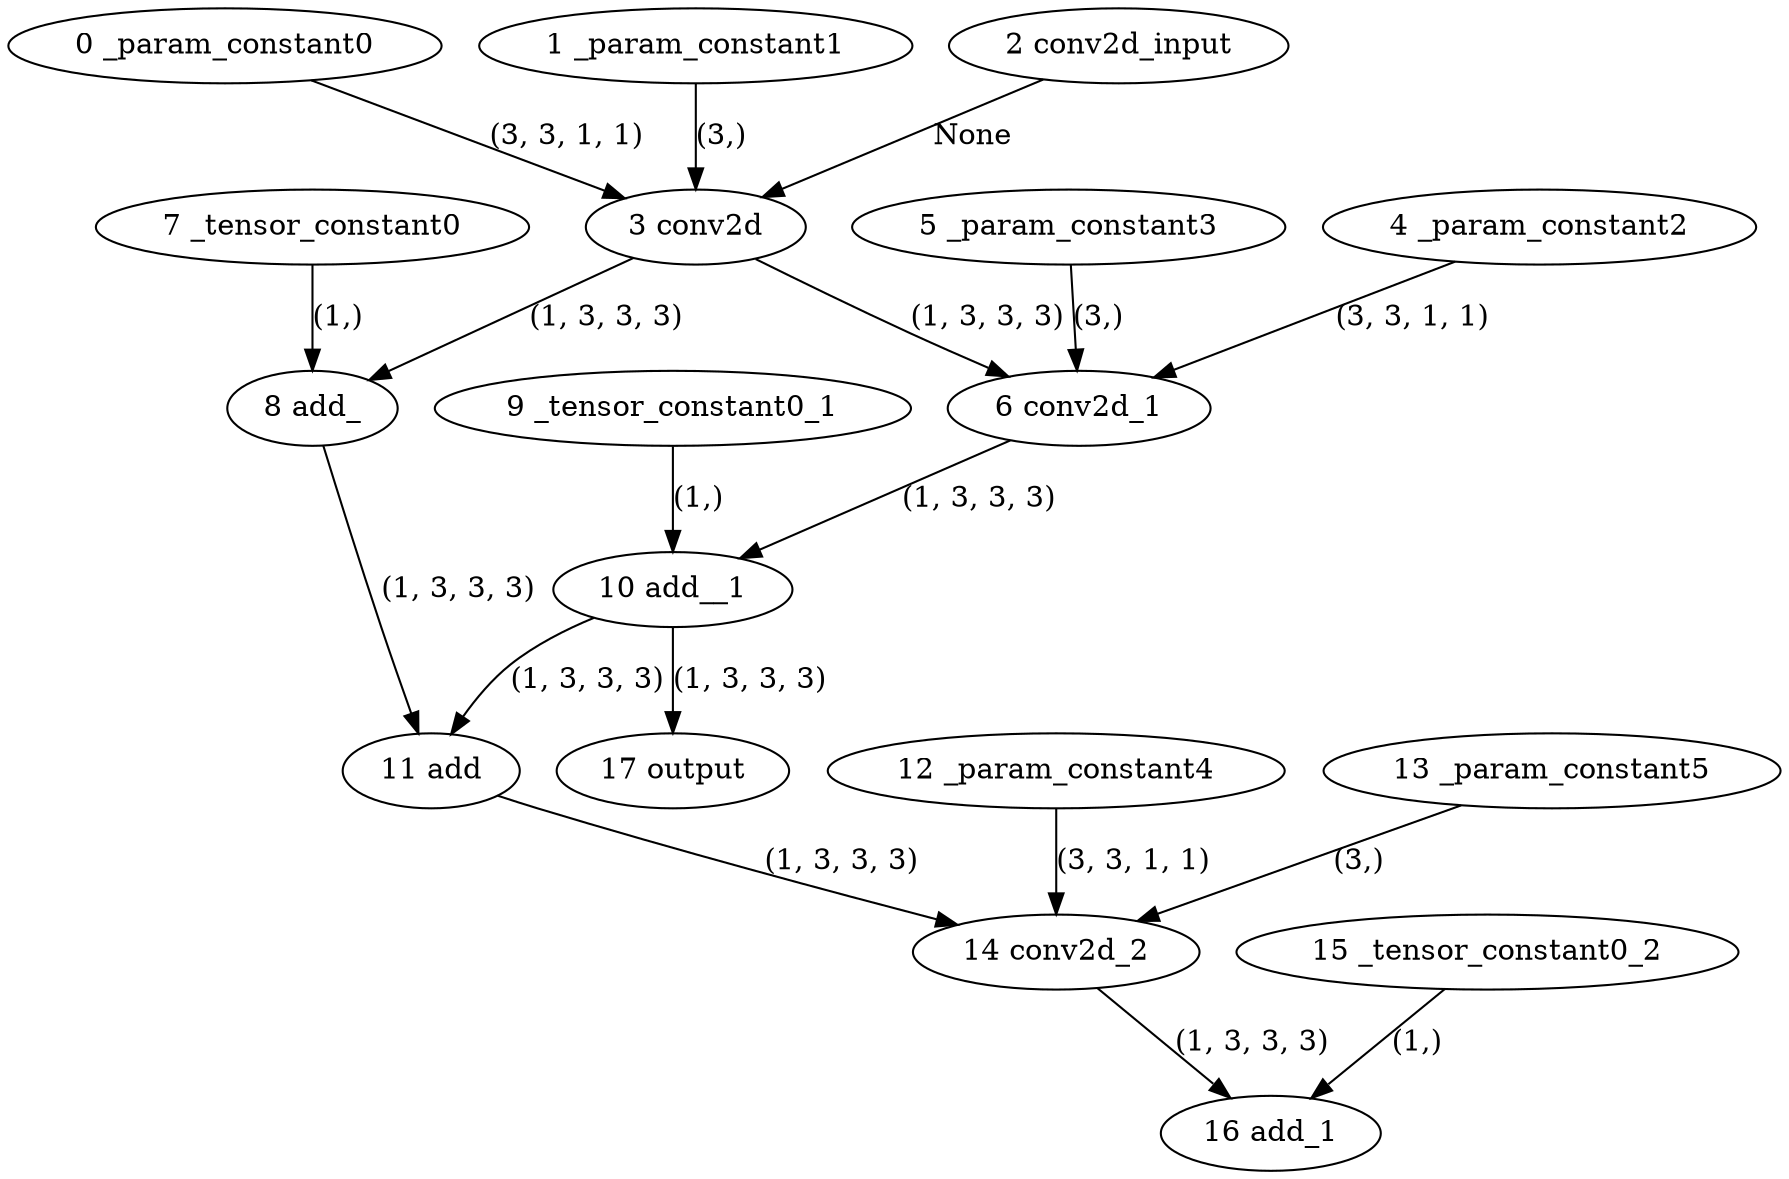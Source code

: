 strict digraph  {
"0 _param_constant0" [id=0, type=get_attr];
"1 _param_constant1" [id=1, type=get_attr];
"2 conv2d_input" [id=2, type=input];
"3 conv2d" [id=3, type=conv2d];
"4 _param_constant2" [id=4, type=get_attr];
"5 _param_constant3" [id=5, type=get_attr];
"6 conv2d_1" [id=6, type=conv2d];
"7 _tensor_constant0" [id=7, type=get_attr];
"8 add_" [id=8, type=add_];
"9 _tensor_constant0_1" [id=9, type=get_attr];
"10 add__1" [id=10, type=add_];
"11 add" [id=11, type=add];
"12 _param_constant4" [id=12, type=get_attr];
"13 _param_constant5" [id=13, type=get_attr];
"14 conv2d_2" [id=14, type=conv2d];
"15 _tensor_constant0_2" [id=15, type=get_attr];
"16 add_1" [id=16, type=add];
"17 output" [id=17, type=output];
"0 _param_constant0" -> "3 conv2d"  [label="(3, 3, 1, 1)", style=solid];
"1 _param_constant1" -> "3 conv2d"  [label="(3,)", style=solid];
"2 conv2d_input" -> "3 conv2d"  [label=None, style=solid];
"3 conv2d" -> "6 conv2d_1"  [label="(1, 3, 3, 3)", style=solid];
"3 conv2d" -> "8 add_"  [label="(1, 3, 3, 3)", style=solid];
"4 _param_constant2" -> "6 conv2d_1"  [label="(3, 3, 1, 1)", style=solid];
"5 _param_constant3" -> "6 conv2d_1"  [label="(3,)", style=solid];
"6 conv2d_1" -> "10 add__1"  [label="(1, 3, 3, 3)", style=solid];
"7 _tensor_constant0" -> "8 add_"  [label="(1,)", style=solid];
"8 add_" -> "11 add"  [label="(1, 3, 3, 3)", style=solid];
"9 _tensor_constant0_1" -> "10 add__1"  [label="(1,)", style=solid];
"10 add__1" -> "11 add"  [label="(1, 3, 3, 3)", style=solid];
"10 add__1" -> "17 output"  [label="(1, 3, 3, 3)", style=solid];
"11 add" -> "14 conv2d_2"  [label="(1, 3, 3, 3)", style=solid];
"12 _param_constant4" -> "14 conv2d_2"  [label="(3, 3, 1, 1)", style=solid];
"13 _param_constant5" -> "14 conv2d_2"  [label="(3,)", style=solid];
"14 conv2d_2" -> "16 add_1"  [label="(1, 3, 3, 3)", style=solid];
"15 _tensor_constant0_2" -> "16 add_1"  [label="(1,)", style=solid];
}
